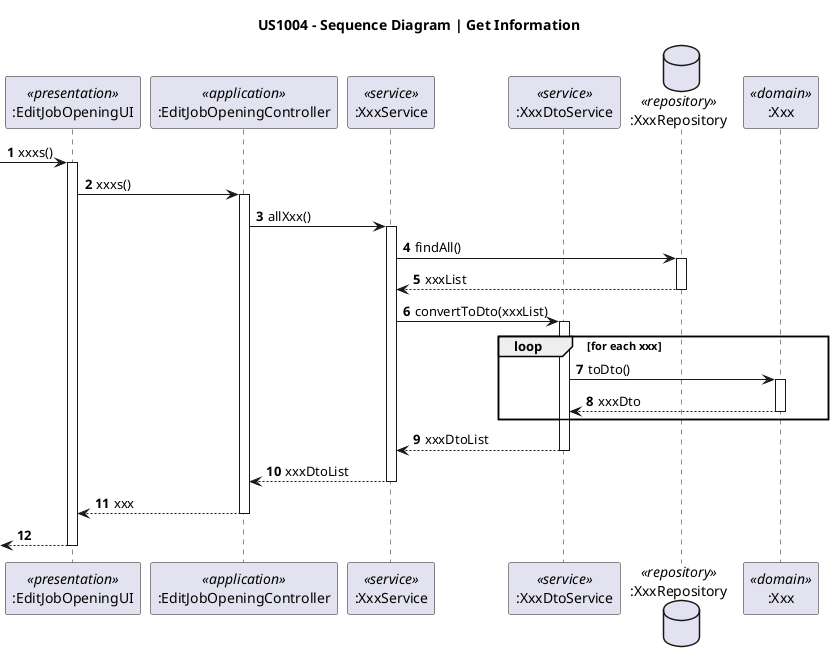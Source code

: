 @startuml
'https://plantuml.com/sequence-diagram

title US1004 - Sequence Diagram | Get Information

autonumber


participant ":EditJobOpeningUI" as UI <<presentation>>
participant ":EditJobOpeningController" as CTRL <<application>>
participant ":XxxService" as MS <<service>>
participant ":XxxDtoService" as MS_DTO <<service>>
database ":XxxRepository" as JO_REPO <<repository>>
participant ":Xxx" as JO <<domain>>

-> UI : xxxs()
activate UI

UI -> CTRL: xxxs()
activate CTRL

    CTRL -> MS: allXxx()
    activate MS

    MS -> JO_REPO: findAll()
    activate JO_REPO

    JO_REPO --> MS: xxxList
    deactivate JO_REPO

    MS -> MS_DTO: convertToDto(xxxList)
    activate MS_DTO

    loop for each xxx

        MS_DTO -> JO : toDto()
        activate JO

        JO --> MS_DTO : xxxDto
        deactivate JO

    end loop

    MS_DTO --> MS: xxxDtoList
    deactivate MS_DTO

    MS --> CTRL: xxxDtoList
    deactivate MS

CTRL --> UI: xxx
deactivate CTRL

<-- UI
deactivate UI

@enduml